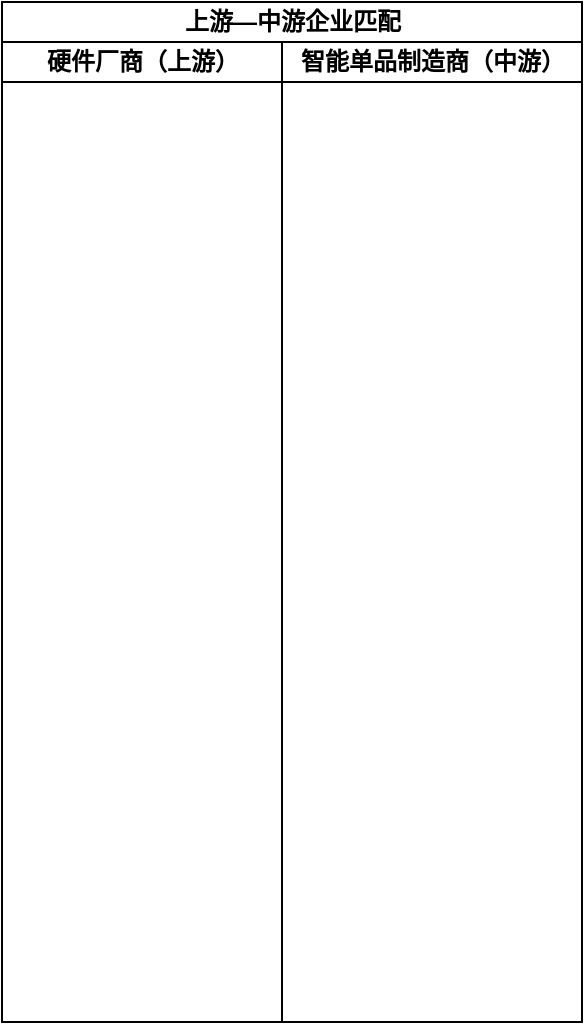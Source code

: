 <mxfile version="25.0.3">
  <diagram id="prtHgNgQTEPvFCAcTncT" name="Page-1">
    <mxGraphModel dx="611" dy="323" grid="1" gridSize="10" guides="1" tooltips="1" connect="1" arrows="1" fold="1" page="1" pageScale="1" pageWidth="2339" pageHeight="3300" math="0" shadow="0">
      <root>
        <mxCell id="0" />
        <mxCell id="1" parent="0" />
        <mxCell id="TGuNfWbs7z0YhE9qhTbN-18" value="上游—中游企业匹配" style="swimlane;childLayout=stackLayout;resizeParent=1;resizeParentMax=0;startSize=20;html=1;" parent="1" vertex="1">
          <mxGeometry x="1020" y="430" width="290" height="510" as="geometry" />
        </mxCell>
        <mxCell id="TGuNfWbs7z0YhE9qhTbN-19" value="硬件厂商（上游）" style="swimlane;startSize=20;html=1;" parent="TGuNfWbs7z0YhE9qhTbN-18" vertex="1">
          <mxGeometry y="20" width="140" height="490" as="geometry">
            <mxRectangle y="20" width="40" height="460" as="alternateBounds" />
          </mxGeometry>
        </mxCell>
        <mxCell id="TGuNfWbs7z0YhE9qhTbN-20" value="智能单品制造商（中游）" style="swimlane;startSize=20;html=1;" parent="TGuNfWbs7z0YhE9qhTbN-18" vertex="1">
          <mxGeometry x="140" y="20" width="150" height="490" as="geometry" />
        </mxCell>
      </root>
    </mxGraphModel>
  </diagram>
</mxfile>
